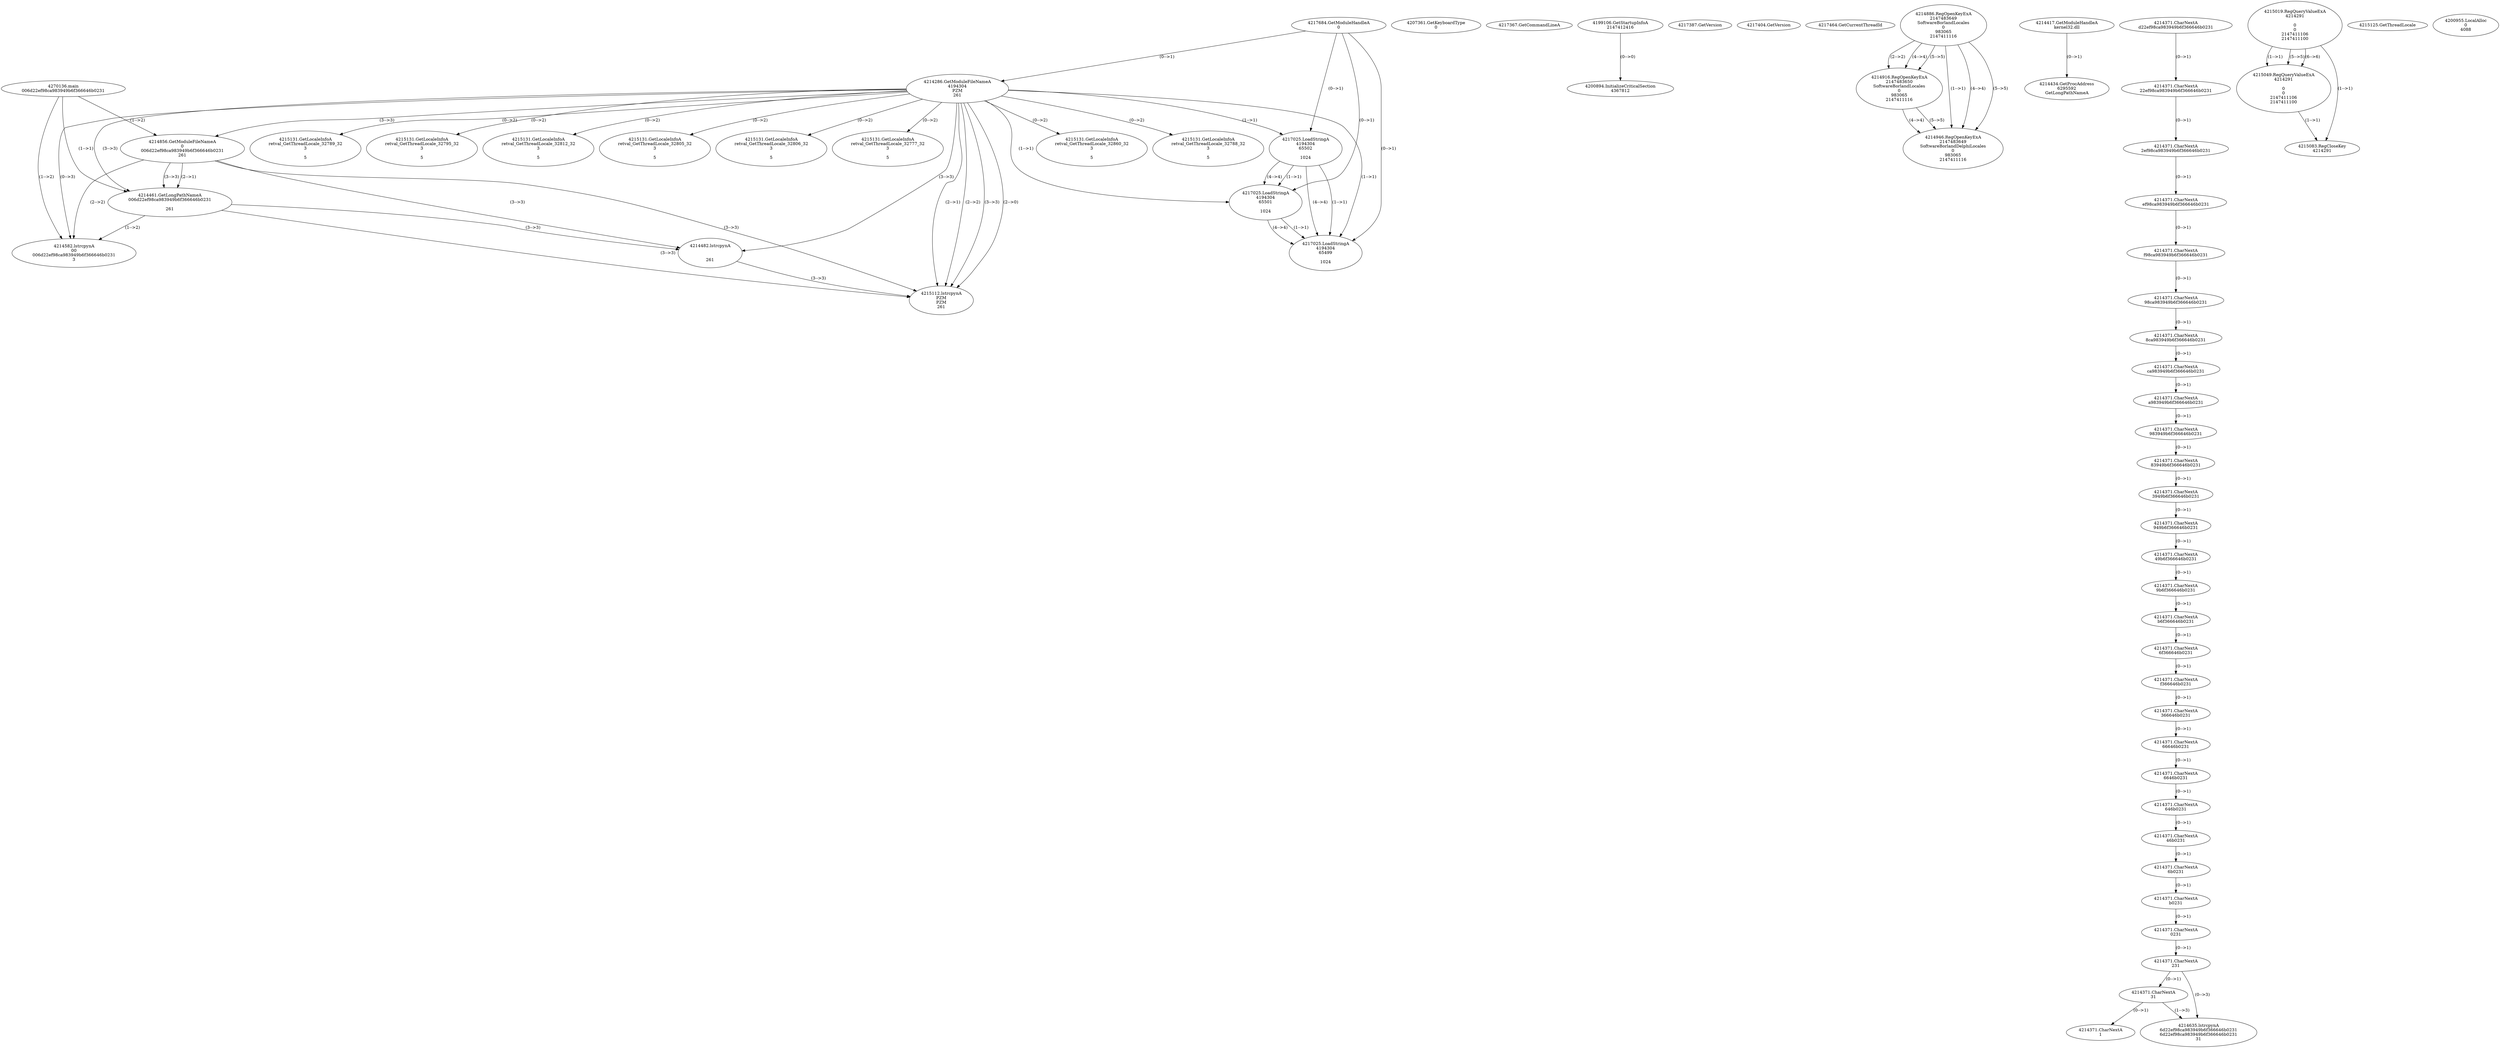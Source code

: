 // Global SCDG with merge call
digraph {
	0 [label="4270136.main
006d22ef98ca983949b6f366646b0231"]
	1 [label="4217684.GetModuleHandleA
0"]
	2 [label="4207361.GetKeyboardType
0"]
	3 [label="4217367.GetCommandLineA
"]
	4 [label="4199106.GetStartupInfoA
2147412416"]
	5 [label="4217387.GetVersion
"]
	6 [label="4217404.GetVersion
"]
	7 [label="4217464.GetCurrentThreadId
"]
	8 [label="4214286.GetModuleFileNameA
4194304
PZM
261"]
	1 -> 8 [label="(0-->1)"]
	9 [label="4214856.GetModuleFileNameA
0
006d22ef98ca983949b6f366646b0231
261"]
	0 -> 9 [label="(1-->2)"]
	8 -> 9 [label="(3-->3)"]
	10 [label="4214886.RegOpenKeyExA
2147483649
Software\Borland\Locales
0
983065
2147411116"]
	11 [label="4214916.RegOpenKeyExA
2147483650
Software\Borland\Locales
0
983065
2147411116"]
	10 -> 11 [label="(2-->2)"]
	10 -> 11 [label="(4-->4)"]
	10 -> 11 [label="(5-->5)"]
	12 [label="4214946.RegOpenKeyExA
2147483649
Software\Borland\Delphi\Locales
0
983065
2147411116"]
	10 -> 12 [label="(1-->1)"]
	10 -> 12 [label="(4-->4)"]
	11 -> 12 [label="(4-->4)"]
	10 -> 12 [label="(5-->5)"]
	11 -> 12 [label="(5-->5)"]
	13 [label="4214417.GetModuleHandleA
kernel32.dll"]
	14 [label="4214434.GetProcAddress
6295592
GetLongPathNameA"]
	13 -> 14 [label="(0-->1)"]
	15 [label="4214461.GetLongPathNameA
006d22ef98ca983949b6f366646b0231

261"]
	0 -> 15 [label="(1-->1)"]
	9 -> 15 [label="(2-->1)"]
	8 -> 15 [label="(3-->3)"]
	9 -> 15 [label="(3-->3)"]
	16 [label="4214582.lstrcpynA
00
006d22ef98ca983949b6f366646b0231
3"]
	0 -> 16 [label="(1-->2)"]
	9 -> 16 [label="(2-->2)"]
	15 -> 16 [label="(1-->2)"]
	8 -> 16 [label="(0-->3)"]
	17 [label="4214371.CharNextA
d22ef98ca983949b6f366646b0231"]
	18 [label="4214371.CharNextA
22ef98ca983949b6f366646b0231"]
	17 -> 18 [label="(0-->1)"]
	19 [label="4214371.CharNextA
2ef98ca983949b6f366646b0231"]
	18 -> 19 [label="(0-->1)"]
	20 [label="4214371.CharNextA
ef98ca983949b6f366646b0231"]
	19 -> 20 [label="(0-->1)"]
	21 [label="4214371.CharNextA
f98ca983949b6f366646b0231"]
	20 -> 21 [label="(0-->1)"]
	22 [label="4214371.CharNextA
98ca983949b6f366646b0231"]
	21 -> 22 [label="(0-->1)"]
	23 [label="4214371.CharNextA
8ca983949b6f366646b0231"]
	22 -> 23 [label="(0-->1)"]
	24 [label="4214371.CharNextA
ca983949b6f366646b0231"]
	23 -> 24 [label="(0-->1)"]
	25 [label="4214371.CharNextA
a983949b6f366646b0231"]
	24 -> 25 [label="(0-->1)"]
	26 [label="4214371.CharNextA
983949b6f366646b0231"]
	25 -> 26 [label="(0-->1)"]
	27 [label="4214371.CharNextA
83949b6f366646b0231"]
	26 -> 27 [label="(0-->1)"]
	28 [label="4214371.CharNextA
3949b6f366646b0231"]
	27 -> 28 [label="(0-->1)"]
	29 [label="4214371.CharNextA
949b6f366646b0231"]
	28 -> 29 [label="(0-->1)"]
	30 [label="4214371.CharNextA
49b6f366646b0231"]
	29 -> 30 [label="(0-->1)"]
	31 [label="4214371.CharNextA
9b6f366646b0231"]
	30 -> 31 [label="(0-->1)"]
	32 [label="4214371.CharNextA
b6f366646b0231"]
	31 -> 32 [label="(0-->1)"]
	33 [label="4214371.CharNextA
6f366646b0231"]
	32 -> 33 [label="(0-->1)"]
	34 [label="4214371.CharNextA
f366646b0231"]
	33 -> 34 [label="(0-->1)"]
	35 [label="4214371.CharNextA
366646b0231"]
	34 -> 35 [label="(0-->1)"]
	36 [label="4214371.CharNextA
66646b0231"]
	35 -> 36 [label="(0-->1)"]
	37 [label="4214371.CharNextA
6646b0231"]
	36 -> 37 [label="(0-->1)"]
	38 [label="4214371.CharNextA
646b0231"]
	37 -> 38 [label="(0-->1)"]
	39 [label="4214371.CharNextA
46b0231"]
	38 -> 39 [label="(0-->1)"]
	40 [label="4214371.CharNextA
6b0231"]
	39 -> 40 [label="(0-->1)"]
	41 [label="4214371.CharNextA
b0231"]
	40 -> 41 [label="(0-->1)"]
	42 [label="4214371.CharNextA
0231"]
	41 -> 42 [label="(0-->1)"]
	43 [label="4214371.CharNextA
231"]
	42 -> 43 [label="(0-->1)"]
	44 [label="4214371.CharNextA
31"]
	43 -> 44 [label="(0-->1)"]
	45 [label="4214371.CharNextA
1"]
	44 -> 45 [label="(0-->1)"]
	46 [label="4214635.lstrcpynA
6d22ef98ca983949b6f366646b0231
6d22ef98ca983949b6f366646b0231
31"]
	43 -> 46 [label="(0-->3)"]
	44 -> 46 [label="(1-->3)"]
	47 [label="4214482.lstrcpynA


261"]
	8 -> 47 [label="(3-->3)"]
	9 -> 47 [label="(3-->3)"]
	15 -> 47 [label="(3-->3)"]
	48 [label="4215019.RegQueryValueExA
4214291

0
0
2147411106
2147411100"]
	49 [label="4215049.RegQueryValueExA
4214291

0
0
2147411106
2147411100"]
	48 -> 49 [label="(1-->1)"]
	48 -> 49 [label="(5-->5)"]
	48 -> 49 [label="(6-->6)"]
	50 [label="4215083.RegCloseKey
4214291"]
	48 -> 50 [label="(1-->1)"]
	49 -> 50 [label="(1-->1)"]
	51 [label="4215112.lstrcpynA
PZM
PZM
261"]
	8 -> 51 [label="(2-->1)"]
	8 -> 51 [label="(2-->2)"]
	8 -> 51 [label="(3-->3)"]
	9 -> 51 [label="(3-->3)"]
	15 -> 51 [label="(3-->3)"]
	47 -> 51 [label="(3-->3)"]
	8 -> 51 [label="(2-->0)"]
	52 [label="4215125.GetThreadLocale
"]
	53 [label="4215131.GetLocaleInfoA
retval_GetThreadLocale_32860_32
3

5"]
	8 -> 53 [label="(0-->2)"]
	54 [label="4215131.GetLocaleInfoA
retval_GetThreadLocale_32788_32
3

5"]
	8 -> 54 [label="(0-->2)"]
	55 [label="4217025.LoadStringA
4194304
65502

1024"]
	1 -> 55 [label="(0-->1)"]
	8 -> 55 [label="(1-->1)"]
	56 [label="4217025.LoadStringA
4194304
65501

1024"]
	1 -> 56 [label="(0-->1)"]
	8 -> 56 [label="(1-->1)"]
	55 -> 56 [label="(1-->1)"]
	55 -> 56 [label="(4-->4)"]
	57 [label="4217025.LoadStringA
4194304
65499

1024"]
	1 -> 57 [label="(0-->1)"]
	8 -> 57 [label="(1-->1)"]
	55 -> 57 [label="(1-->1)"]
	56 -> 57 [label="(1-->1)"]
	55 -> 57 [label="(4-->4)"]
	56 -> 57 [label="(4-->4)"]
	58 [label="4215131.GetLocaleInfoA
retval_GetThreadLocale_32789_32
3

5"]
	8 -> 58 [label="(0-->2)"]
	59 [label="4200894.InitializeCriticalSection
4367812"]
	4 -> 59 [label="(0-->0)"]
	60 [label="4200955.LocalAlloc
0
4088"]
	61 [label="4215131.GetLocaleInfoA
retval_GetThreadLocale_32795_32
3

5"]
	8 -> 61 [label="(0-->2)"]
	62 [label="4215131.GetLocaleInfoA
retval_GetThreadLocale_32812_32
3

5"]
	8 -> 62 [label="(0-->2)"]
	63 [label="4215131.GetLocaleInfoA
retval_GetThreadLocale_32805_32
3

5"]
	8 -> 63 [label="(0-->2)"]
	64 [label="4215131.GetLocaleInfoA
retval_GetThreadLocale_32806_32
3

5"]
	8 -> 64 [label="(0-->2)"]
	65 [label="4215131.GetLocaleInfoA
retval_GetThreadLocale_32777_32
3

5"]
	8 -> 65 [label="(0-->2)"]
}
